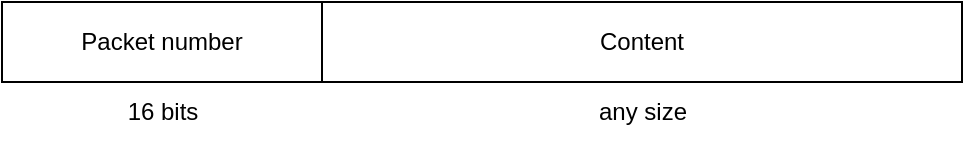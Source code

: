 <mxfile version="24.0.0" type="device">
  <diagram name="Side-1" id="UtUE6usGgRoNjTVIGV_d">
    <mxGraphModel dx="750" dy="429" grid="1" gridSize="10" guides="1" tooltips="1" connect="1" arrows="1" fold="1" page="1" pageScale="1" pageWidth="827" pageHeight="1169" math="0" shadow="0">
      <root>
        <mxCell id="0" />
        <mxCell id="1" parent="0" />
        <mxCell id="2Zn6BPDYe05IoYwh--fQ-1" value="Packet number" style="rounded=0;whiteSpace=wrap;html=1;" vertex="1" parent="1">
          <mxGeometry x="120" y="160" width="160" height="40" as="geometry" />
        </mxCell>
        <mxCell id="2Zn6BPDYe05IoYwh--fQ-5" value="Content" style="rounded=0;whiteSpace=wrap;html=1;" vertex="1" parent="1">
          <mxGeometry x="280" y="160" width="320" height="40" as="geometry" />
        </mxCell>
        <mxCell id="2Zn6BPDYe05IoYwh--fQ-7" value="&lt;div&gt;16 bits&lt;/div&gt;" style="text;html=1;align=center;verticalAlign=middle;resizable=0;points=[];autosize=1;strokeColor=none;fillColor=none;" vertex="1" parent="1">
          <mxGeometry x="170" y="200" width="60" height="30" as="geometry" />
        </mxCell>
        <mxCell id="2Zn6BPDYe05IoYwh--fQ-8" value="&lt;div&gt;any size&lt;br&gt;&lt;/div&gt;" style="text;html=1;align=center;verticalAlign=middle;resizable=0;points=[];autosize=1;strokeColor=none;fillColor=none;" vertex="1" parent="1">
          <mxGeometry x="405" y="200" width="70" height="30" as="geometry" />
        </mxCell>
      </root>
    </mxGraphModel>
  </diagram>
</mxfile>

